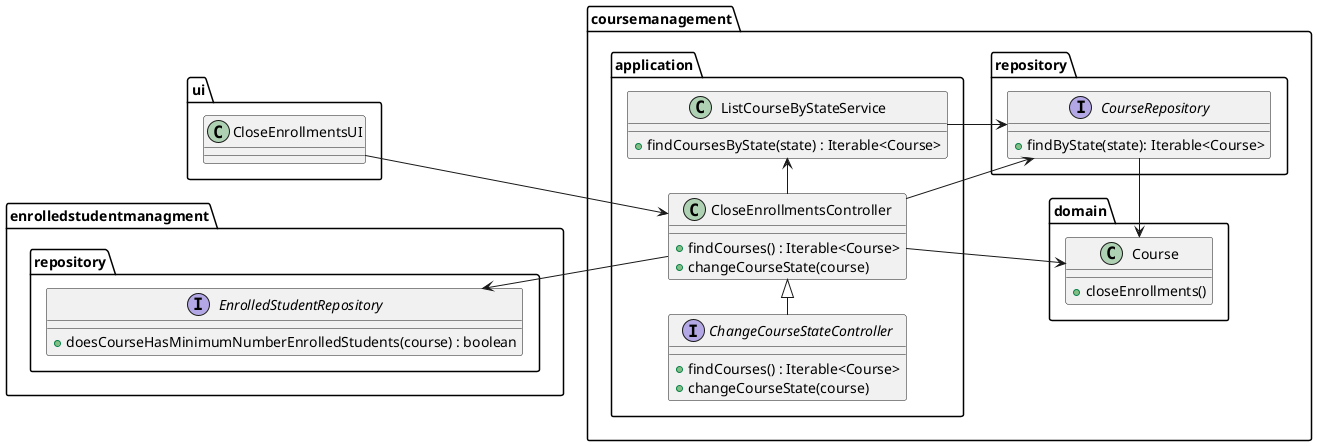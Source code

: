 @startuml

left to right direction


package ui {
        class CloseEnrollmentsUI {
        }
    }

package coursemanagement {


    package application {
        interface ChangeCourseStateController {
            +findCourses() : Iterable<Course>
            +changeCourseState(course)
        }

        class CloseEnrollmentsController {
            +findCourses() : Iterable<Course>
            +changeCourseState(course)
        }

        class ListCourseByStateService {
            +findCoursesByState(state) : Iterable<Course>
        }
    }

    package repository {
        interface CourseRepository {
            +findByState(state): Iterable<Course>
        }
    }

    package domain {
        class Course {
            +closeEnrollments()
        }
    }
}

package enrolledstudentmanagment {

    package repository {
        interface EnrolledStudentRepository {
            +doesCourseHasMinimumNumberEnrolledStudents(course) : boolean
        }
}

ChangeCourseStateController -|> CloseEnrollmentsController
CloseEnrollmentsUI --> CloseEnrollmentsController
ListCourseByStateService --> CourseRepository
CloseEnrollmentsController -> Course
CloseEnrollmentsController -> ListCourseByStateService
CourseRepository -> Course
CloseEnrollmentsController -> CourseRepository
CloseEnrollmentsController -u-> EnrolledStudentRepository

@enduml